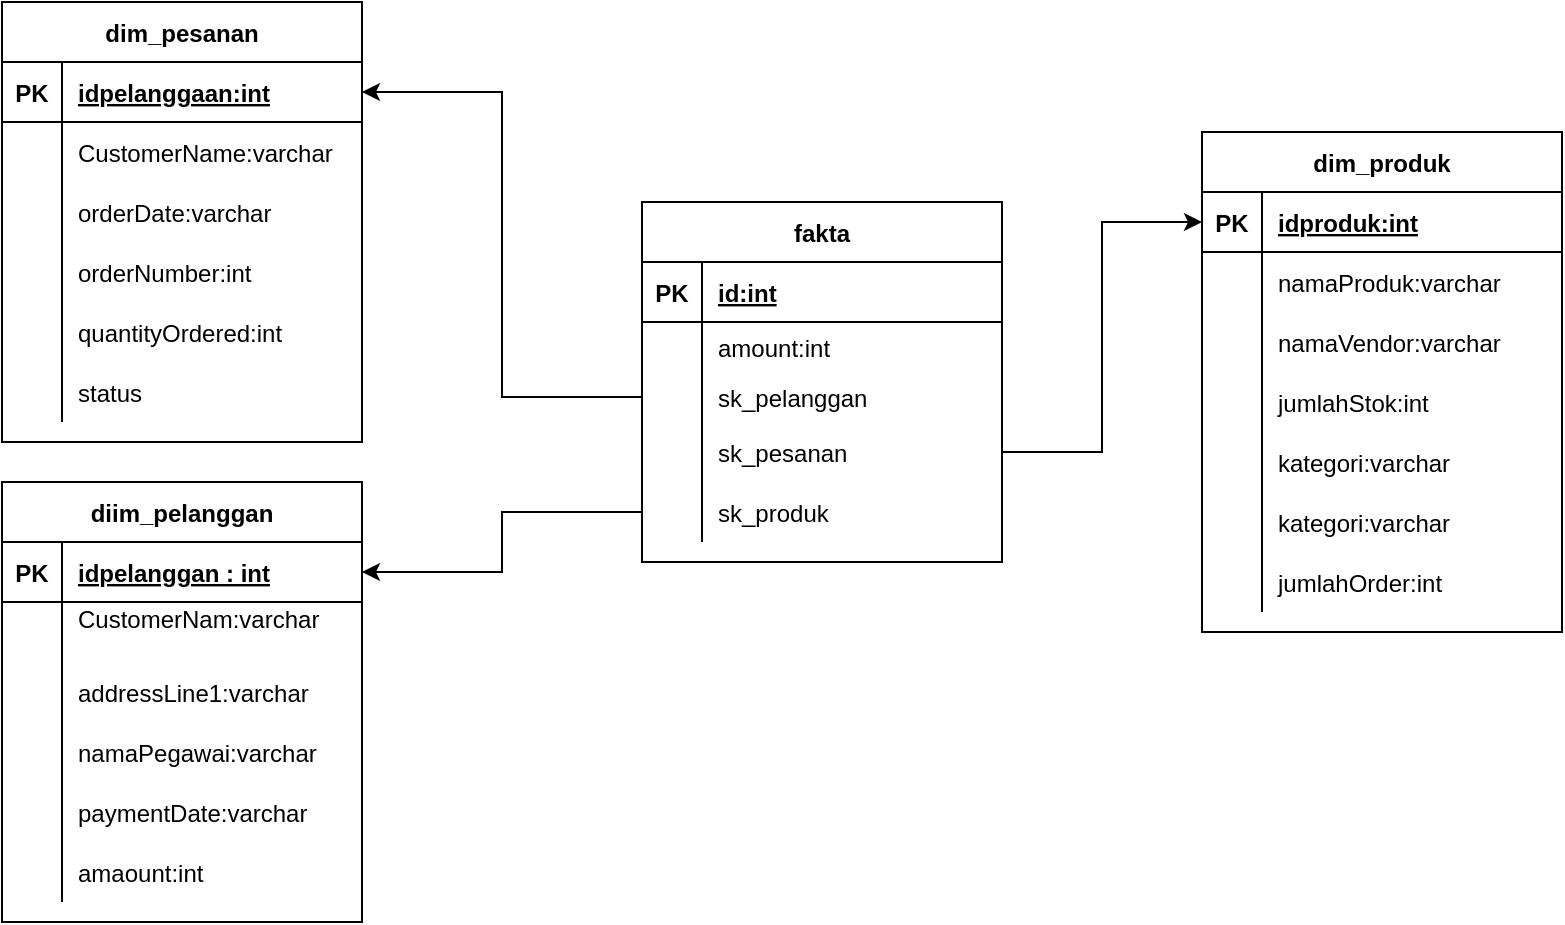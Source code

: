 <mxfile version="15.5.8" type="google"><diagram id="86Ov-sWh-ogsoyoVPQBx" name="Page-1"><mxGraphModel dx="1038" dy="579" grid="1" gridSize="10" guides="1" tooltips="1" connect="1" arrows="1" fold="1" page="1" pageScale="1" pageWidth="827" pageHeight="1169" math="0" shadow="0"><root><mxCell id="0"/><mxCell id="1" parent="0"/><mxCell id="U5oT4fYrcoWsapgMCx5_-1" value="diim_pelanggan" style="shape=table;startSize=30;container=1;collapsible=1;childLayout=tableLayout;fixedRows=1;rowLines=0;fontStyle=1;align=center;resizeLast=1;" vertex="1" parent="1"><mxGeometry x="80" y="470" width="180" height="220" as="geometry"/></mxCell><mxCell id="U5oT4fYrcoWsapgMCx5_-2" value="" style="shape=partialRectangle;collapsible=0;dropTarget=0;pointerEvents=0;fillColor=none;top=0;left=0;bottom=1;right=0;points=[[0,0.5],[1,0.5]];portConstraint=eastwest;" vertex="1" parent="U5oT4fYrcoWsapgMCx5_-1"><mxGeometry y="30" width="180" height="30" as="geometry"/></mxCell><mxCell id="U5oT4fYrcoWsapgMCx5_-3" value="PK" style="shape=partialRectangle;connectable=0;fillColor=none;top=0;left=0;bottom=0;right=0;fontStyle=1;overflow=hidden;" vertex="1" parent="U5oT4fYrcoWsapgMCx5_-2"><mxGeometry width="30" height="30" as="geometry"><mxRectangle width="30" height="30" as="alternateBounds"/></mxGeometry></mxCell><mxCell id="U5oT4fYrcoWsapgMCx5_-4" value="idpelanggan : int" style="shape=partialRectangle;connectable=0;fillColor=none;top=0;left=0;bottom=0;right=0;align=left;spacingLeft=6;fontStyle=5;overflow=hidden;" vertex="1" parent="U5oT4fYrcoWsapgMCx5_-2"><mxGeometry x="30" width="150" height="30" as="geometry"><mxRectangle width="150" height="30" as="alternateBounds"/></mxGeometry></mxCell><mxCell id="U5oT4fYrcoWsapgMCx5_-5" value="" style="shape=partialRectangle;collapsible=0;dropTarget=0;pointerEvents=0;fillColor=none;top=0;left=0;bottom=0;right=0;points=[[0,0.5],[1,0.5]];portConstraint=eastwest;" vertex="1" parent="U5oT4fYrcoWsapgMCx5_-1"><mxGeometry y="60" width="180" height="30" as="geometry"/></mxCell><mxCell id="U5oT4fYrcoWsapgMCx5_-6" value="" style="shape=partialRectangle;connectable=0;fillColor=none;top=0;left=0;bottom=0;right=0;editable=1;overflow=hidden;" vertex="1" parent="U5oT4fYrcoWsapgMCx5_-5"><mxGeometry width="30" height="30" as="geometry"><mxRectangle width="30" height="30" as="alternateBounds"/></mxGeometry></mxCell><mxCell id="U5oT4fYrcoWsapgMCx5_-7" value="CustomerNam:varchar&#10;" style="shape=partialRectangle;connectable=0;fillColor=none;top=0;left=0;bottom=0;right=0;align=left;spacingLeft=6;overflow=hidden;" vertex="1" parent="U5oT4fYrcoWsapgMCx5_-5"><mxGeometry x="30" width="150" height="30" as="geometry"><mxRectangle width="150" height="30" as="alternateBounds"/></mxGeometry></mxCell><mxCell id="U5oT4fYrcoWsapgMCx5_-8" value="" style="shape=partialRectangle;collapsible=0;dropTarget=0;pointerEvents=0;fillColor=none;top=0;left=0;bottom=0;right=0;points=[[0,0.5],[1,0.5]];portConstraint=eastwest;" vertex="1" parent="U5oT4fYrcoWsapgMCx5_-1"><mxGeometry y="90" width="180" height="30" as="geometry"/></mxCell><mxCell id="U5oT4fYrcoWsapgMCx5_-9" value="" style="shape=partialRectangle;connectable=0;fillColor=none;top=0;left=0;bottom=0;right=0;editable=1;overflow=hidden;" vertex="1" parent="U5oT4fYrcoWsapgMCx5_-8"><mxGeometry width="30" height="30" as="geometry"><mxRectangle width="30" height="30" as="alternateBounds"/></mxGeometry></mxCell><mxCell id="U5oT4fYrcoWsapgMCx5_-10" value="addressLine1:varchar" style="shape=partialRectangle;connectable=0;fillColor=none;top=0;left=0;bottom=0;right=0;align=left;spacingLeft=6;overflow=hidden;" vertex="1" parent="U5oT4fYrcoWsapgMCx5_-8"><mxGeometry x="30" width="150" height="30" as="geometry"><mxRectangle width="150" height="30" as="alternateBounds"/></mxGeometry></mxCell><mxCell id="U5oT4fYrcoWsapgMCx5_-11" value="" style="shape=partialRectangle;collapsible=0;dropTarget=0;pointerEvents=0;fillColor=none;top=0;left=0;bottom=0;right=0;points=[[0,0.5],[1,0.5]];portConstraint=eastwest;" vertex="1" parent="U5oT4fYrcoWsapgMCx5_-1"><mxGeometry y="120" width="180" height="30" as="geometry"/></mxCell><mxCell id="U5oT4fYrcoWsapgMCx5_-12" value="" style="shape=partialRectangle;connectable=0;fillColor=none;top=0;left=0;bottom=0;right=0;editable=1;overflow=hidden;" vertex="1" parent="U5oT4fYrcoWsapgMCx5_-11"><mxGeometry width="30" height="30" as="geometry"><mxRectangle width="30" height="30" as="alternateBounds"/></mxGeometry></mxCell><mxCell id="U5oT4fYrcoWsapgMCx5_-13" value="namaPegawai:varchar" style="shape=partialRectangle;connectable=0;fillColor=none;top=0;left=0;bottom=0;right=0;align=left;spacingLeft=6;overflow=hidden;" vertex="1" parent="U5oT4fYrcoWsapgMCx5_-11"><mxGeometry x="30" width="150" height="30" as="geometry"><mxRectangle width="150" height="30" as="alternateBounds"/></mxGeometry></mxCell><mxCell id="U5oT4fYrcoWsapgMCx5_-46" value="" style="shape=partialRectangle;collapsible=0;dropTarget=0;pointerEvents=0;fillColor=none;top=0;left=0;bottom=0;right=0;points=[[0,0.5],[1,0.5]];portConstraint=eastwest;" vertex="1" parent="U5oT4fYrcoWsapgMCx5_-1"><mxGeometry y="150" width="180" height="30" as="geometry"/></mxCell><mxCell id="U5oT4fYrcoWsapgMCx5_-47" value="" style="shape=partialRectangle;connectable=0;fillColor=none;top=0;left=0;bottom=0;right=0;editable=1;overflow=hidden;" vertex="1" parent="U5oT4fYrcoWsapgMCx5_-46"><mxGeometry width="30" height="30" as="geometry"><mxRectangle width="30" height="30" as="alternateBounds"/></mxGeometry></mxCell><mxCell id="U5oT4fYrcoWsapgMCx5_-48" value="paymentDate:varchar" style="shape=partialRectangle;connectable=0;fillColor=none;top=0;left=0;bottom=0;right=0;align=left;spacingLeft=6;overflow=hidden;" vertex="1" parent="U5oT4fYrcoWsapgMCx5_-46"><mxGeometry x="30" width="150" height="30" as="geometry"><mxRectangle width="150" height="30" as="alternateBounds"/></mxGeometry></mxCell><mxCell id="U5oT4fYrcoWsapgMCx5_-49" value="" style="shape=partialRectangle;collapsible=0;dropTarget=0;pointerEvents=0;fillColor=none;top=0;left=0;bottom=0;right=0;points=[[0,0.5],[1,0.5]];portConstraint=eastwest;" vertex="1" parent="U5oT4fYrcoWsapgMCx5_-1"><mxGeometry y="180" width="180" height="30" as="geometry"/></mxCell><mxCell id="U5oT4fYrcoWsapgMCx5_-50" value="" style="shape=partialRectangle;connectable=0;fillColor=none;top=0;left=0;bottom=0;right=0;editable=1;overflow=hidden;" vertex="1" parent="U5oT4fYrcoWsapgMCx5_-49"><mxGeometry width="30" height="30" as="geometry"><mxRectangle width="30" height="30" as="alternateBounds"/></mxGeometry></mxCell><mxCell id="U5oT4fYrcoWsapgMCx5_-51" value="amaount:int" style="shape=partialRectangle;connectable=0;fillColor=none;top=0;left=0;bottom=0;right=0;align=left;spacingLeft=6;overflow=hidden;" vertex="1" parent="U5oT4fYrcoWsapgMCx5_-49"><mxGeometry x="30" width="150" height="30" as="geometry"><mxRectangle width="150" height="30" as="alternateBounds"/></mxGeometry></mxCell><mxCell id="U5oT4fYrcoWsapgMCx5_-14" value="dim_pesanan" style="shape=table;startSize=30;container=1;collapsible=1;childLayout=tableLayout;fixedRows=1;rowLines=0;fontStyle=1;align=center;resizeLast=1;" vertex="1" parent="1"><mxGeometry x="80" y="230" width="180" height="220" as="geometry"/></mxCell><mxCell id="U5oT4fYrcoWsapgMCx5_-15" value="" style="shape=partialRectangle;collapsible=0;dropTarget=0;pointerEvents=0;fillColor=none;top=0;left=0;bottom=1;right=0;points=[[0,0.5],[1,0.5]];portConstraint=eastwest;" vertex="1" parent="U5oT4fYrcoWsapgMCx5_-14"><mxGeometry y="30" width="180" height="30" as="geometry"/></mxCell><mxCell id="U5oT4fYrcoWsapgMCx5_-16" value="PK" style="shape=partialRectangle;connectable=0;fillColor=none;top=0;left=0;bottom=0;right=0;fontStyle=1;overflow=hidden;" vertex="1" parent="U5oT4fYrcoWsapgMCx5_-15"><mxGeometry width="30" height="30" as="geometry"><mxRectangle width="30" height="30" as="alternateBounds"/></mxGeometry></mxCell><mxCell id="U5oT4fYrcoWsapgMCx5_-17" value="idpelanggaan:int" style="shape=partialRectangle;connectable=0;fillColor=none;top=0;left=0;bottom=0;right=0;align=left;spacingLeft=6;fontStyle=5;overflow=hidden;" vertex="1" parent="U5oT4fYrcoWsapgMCx5_-15"><mxGeometry x="30" width="150" height="30" as="geometry"><mxRectangle width="150" height="30" as="alternateBounds"/></mxGeometry></mxCell><mxCell id="U5oT4fYrcoWsapgMCx5_-18" value="" style="shape=partialRectangle;collapsible=0;dropTarget=0;pointerEvents=0;fillColor=none;top=0;left=0;bottom=0;right=0;points=[[0,0.5],[1,0.5]];portConstraint=eastwest;" vertex="1" parent="U5oT4fYrcoWsapgMCx5_-14"><mxGeometry y="60" width="180" height="30" as="geometry"/></mxCell><mxCell id="U5oT4fYrcoWsapgMCx5_-19" value="" style="shape=partialRectangle;connectable=0;fillColor=none;top=0;left=0;bottom=0;right=0;editable=1;overflow=hidden;" vertex="1" parent="U5oT4fYrcoWsapgMCx5_-18"><mxGeometry width="30" height="30" as="geometry"><mxRectangle width="30" height="30" as="alternateBounds"/></mxGeometry></mxCell><mxCell id="U5oT4fYrcoWsapgMCx5_-20" value="CustomerName:varchar" style="shape=partialRectangle;connectable=0;fillColor=none;top=0;left=0;bottom=0;right=0;align=left;spacingLeft=6;overflow=hidden;" vertex="1" parent="U5oT4fYrcoWsapgMCx5_-18"><mxGeometry x="30" width="150" height="30" as="geometry"><mxRectangle width="150" height="30" as="alternateBounds"/></mxGeometry></mxCell><mxCell id="U5oT4fYrcoWsapgMCx5_-21" value="" style="shape=partialRectangle;collapsible=0;dropTarget=0;pointerEvents=0;fillColor=none;top=0;left=0;bottom=0;right=0;points=[[0,0.5],[1,0.5]];portConstraint=eastwest;" vertex="1" parent="U5oT4fYrcoWsapgMCx5_-14"><mxGeometry y="90" width="180" height="30" as="geometry"/></mxCell><mxCell id="U5oT4fYrcoWsapgMCx5_-22" value="" style="shape=partialRectangle;connectable=0;fillColor=none;top=0;left=0;bottom=0;right=0;editable=1;overflow=hidden;" vertex="1" parent="U5oT4fYrcoWsapgMCx5_-21"><mxGeometry width="30" height="30" as="geometry"><mxRectangle width="30" height="30" as="alternateBounds"/></mxGeometry></mxCell><mxCell id="U5oT4fYrcoWsapgMCx5_-23" value="orderDate:varchar" style="shape=partialRectangle;connectable=0;fillColor=none;top=0;left=0;bottom=0;right=0;align=left;spacingLeft=6;overflow=hidden;" vertex="1" parent="U5oT4fYrcoWsapgMCx5_-21"><mxGeometry x="30" width="150" height="30" as="geometry"><mxRectangle width="150" height="30" as="alternateBounds"/></mxGeometry></mxCell><mxCell id="U5oT4fYrcoWsapgMCx5_-24" value="" style="shape=partialRectangle;collapsible=0;dropTarget=0;pointerEvents=0;fillColor=none;top=0;left=0;bottom=0;right=0;points=[[0,0.5],[1,0.5]];portConstraint=eastwest;" vertex="1" parent="U5oT4fYrcoWsapgMCx5_-14"><mxGeometry y="120" width="180" height="30" as="geometry"/></mxCell><mxCell id="U5oT4fYrcoWsapgMCx5_-25" value="" style="shape=partialRectangle;connectable=0;fillColor=none;top=0;left=0;bottom=0;right=0;editable=1;overflow=hidden;" vertex="1" parent="U5oT4fYrcoWsapgMCx5_-24"><mxGeometry width="30" height="30" as="geometry"><mxRectangle width="30" height="30" as="alternateBounds"/></mxGeometry></mxCell><mxCell id="U5oT4fYrcoWsapgMCx5_-26" value="orderNumber:int" style="shape=partialRectangle;connectable=0;fillColor=none;top=0;left=0;bottom=0;right=0;align=left;spacingLeft=6;overflow=hidden;" vertex="1" parent="U5oT4fYrcoWsapgMCx5_-24"><mxGeometry x="30" width="150" height="30" as="geometry"><mxRectangle width="150" height="30" as="alternateBounds"/></mxGeometry></mxCell><mxCell id="U5oT4fYrcoWsapgMCx5_-52" value="" style="shape=partialRectangle;collapsible=0;dropTarget=0;pointerEvents=0;fillColor=none;top=0;left=0;bottom=0;right=0;points=[[0,0.5],[1,0.5]];portConstraint=eastwest;" vertex="1" parent="U5oT4fYrcoWsapgMCx5_-14"><mxGeometry y="150" width="180" height="30" as="geometry"/></mxCell><mxCell id="U5oT4fYrcoWsapgMCx5_-53" value="" style="shape=partialRectangle;connectable=0;fillColor=none;top=0;left=0;bottom=0;right=0;editable=1;overflow=hidden;" vertex="1" parent="U5oT4fYrcoWsapgMCx5_-52"><mxGeometry width="30" height="30" as="geometry"><mxRectangle width="30" height="30" as="alternateBounds"/></mxGeometry></mxCell><mxCell id="U5oT4fYrcoWsapgMCx5_-54" value="quantityOrdered:int" style="shape=partialRectangle;connectable=0;fillColor=none;top=0;left=0;bottom=0;right=0;align=left;spacingLeft=6;overflow=hidden;" vertex="1" parent="U5oT4fYrcoWsapgMCx5_-52"><mxGeometry x="30" width="150" height="30" as="geometry"><mxRectangle width="150" height="30" as="alternateBounds"/></mxGeometry></mxCell><mxCell id="U5oT4fYrcoWsapgMCx5_-55" value="" style="shape=partialRectangle;collapsible=0;dropTarget=0;pointerEvents=0;fillColor=none;top=0;left=0;bottom=0;right=0;points=[[0,0.5],[1,0.5]];portConstraint=eastwest;" vertex="1" parent="U5oT4fYrcoWsapgMCx5_-14"><mxGeometry y="180" width="180" height="30" as="geometry"/></mxCell><mxCell id="U5oT4fYrcoWsapgMCx5_-56" value="" style="shape=partialRectangle;connectable=0;fillColor=none;top=0;left=0;bottom=0;right=0;editable=1;overflow=hidden;" vertex="1" parent="U5oT4fYrcoWsapgMCx5_-55"><mxGeometry width="30" height="30" as="geometry"><mxRectangle width="30" height="30" as="alternateBounds"/></mxGeometry></mxCell><mxCell id="U5oT4fYrcoWsapgMCx5_-57" value="status" style="shape=partialRectangle;connectable=0;fillColor=none;top=0;left=0;bottom=0;right=0;align=left;spacingLeft=6;overflow=hidden;" vertex="1" parent="U5oT4fYrcoWsapgMCx5_-55"><mxGeometry x="30" width="150" height="30" as="geometry"><mxRectangle width="150" height="30" as="alternateBounds"/></mxGeometry></mxCell><mxCell id="U5oT4fYrcoWsapgMCx5_-27" value="dim_produk" style="shape=table;startSize=30;container=1;collapsible=1;childLayout=tableLayout;fixedRows=1;rowLines=0;fontStyle=1;align=center;resizeLast=1;" vertex="1" parent="1"><mxGeometry x="680" y="295" width="180" height="250" as="geometry"/></mxCell><mxCell id="U5oT4fYrcoWsapgMCx5_-28" value="" style="shape=partialRectangle;collapsible=0;dropTarget=0;pointerEvents=0;fillColor=none;top=0;left=0;bottom=1;right=0;points=[[0,0.5],[1,0.5]];portConstraint=eastwest;" vertex="1" parent="U5oT4fYrcoWsapgMCx5_-27"><mxGeometry y="30" width="180" height="30" as="geometry"/></mxCell><mxCell id="U5oT4fYrcoWsapgMCx5_-29" value="PK" style="shape=partialRectangle;connectable=0;fillColor=none;top=0;left=0;bottom=0;right=0;fontStyle=1;overflow=hidden;" vertex="1" parent="U5oT4fYrcoWsapgMCx5_-28"><mxGeometry width="30" height="30" as="geometry"><mxRectangle width="30" height="30" as="alternateBounds"/></mxGeometry></mxCell><mxCell id="U5oT4fYrcoWsapgMCx5_-30" value="idproduk:int" style="shape=partialRectangle;connectable=0;fillColor=none;top=0;left=0;bottom=0;right=0;align=left;spacingLeft=6;fontStyle=5;overflow=hidden;" vertex="1" parent="U5oT4fYrcoWsapgMCx5_-28"><mxGeometry x="30" width="150" height="30" as="geometry"><mxRectangle width="150" height="30" as="alternateBounds"/></mxGeometry></mxCell><mxCell id="U5oT4fYrcoWsapgMCx5_-31" value="" style="shape=partialRectangle;collapsible=0;dropTarget=0;pointerEvents=0;fillColor=none;top=0;left=0;bottom=0;right=0;points=[[0,0.5],[1,0.5]];portConstraint=eastwest;" vertex="1" parent="U5oT4fYrcoWsapgMCx5_-27"><mxGeometry y="60" width="180" height="30" as="geometry"/></mxCell><mxCell id="U5oT4fYrcoWsapgMCx5_-32" value="" style="shape=partialRectangle;connectable=0;fillColor=none;top=0;left=0;bottom=0;right=0;editable=1;overflow=hidden;" vertex="1" parent="U5oT4fYrcoWsapgMCx5_-31"><mxGeometry width="30" height="30" as="geometry"><mxRectangle width="30" height="30" as="alternateBounds"/></mxGeometry></mxCell><mxCell id="U5oT4fYrcoWsapgMCx5_-33" value="namaProduk:varchar" style="shape=partialRectangle;connectable=0;fillColor=none;top=0;left=0;bottom=0;right=0;align=left;spacingLeft=6;overflow=hidden;" vertex="1" parent="U5oT4fYrcoWsapgMCx5_-31"><mxGeometry x="30" width="150" height="30" as="geometry"><mxRectangle width="150" height="30" as="alternateBounds"/></mxGeometry></mxCell><mxCell id="U5oT4fYrcoWsapgMCx5_-34" value="" style="shape=partialRectangle;collapsible=0;dropTarget=0;pointerEvents=0;fillColor=none;top=0;left=0;bottom=0;right=0;points=[[0,0.5],[1,0.5]];portConstraint=eastwest;" vertex="1" parent="U5oT4fYrcoWsapgMCx5_-27"><mxGeometry y="90" width="180" height="30" as="geometry"/></mxCell><mxCell id="U5oT4fYrcoWsapgMCx5_-35" value="" style="shape=partialRectangle;connectable=0;fillColor=none;top=0;left=0;bottom=0;right=0;editable=1;overflow=hidden;" vertex="1" parent="U5oT4fYrcoWsapgMCx5_-34"><mxGeometry width="30" height="30" as="geometry"><mxRectangle width="30" height="30" as="alternateBounds"/></mxGeometry></mxCell><mxCell id="U5oT4fYrcoWsapgMCx5_-36" value="namaVendor:varchar" style="shape=partialRectangle;connectable=0;fillColor=none;top=0;left=0;bottom=0;right=0;align=left;spacingLeft=6;overflow=hidden;" vertex="1" parent="U5oT4fYrcoWsapgMCx5_-34"><mxGeometry x="30" width="150" height="30" as="geometry"><mxRectangle width="150" height="30" as="alternateBounds"/></mxGeometry></mxCell><mxCell id="U5oT4fYrcoWsapgMCx5_-37" value="" style="shape=partialRectangle;collapsible=0;dropTarget=0;pointerEvents=0;fillColor=none;top=0;left=0;bottom=0;right=0;points=[[0,0.5],[1,0.5]];portConstraint=eastwest;" vertex="1" parent="U5oT4fYrcoWsapgMCx5_-27"><mxGeometry y="120" width="180" height="30" as="geometry"/></mxCell><mxCell id="U5oT4fYrcoWsapgMCx5_-38" value="" style="shape=partialRectangle;connectable=0;fillColor=none;top=0;left=0;bottom=0;right=0;editable=1;overflow=hidden;" vertex="1" parent="U5oT4fYrcoWsapgMCx5_-37"><mxGeometry width="30" height="30" as="geometry"><mxRectangle width="30" height="30" as="alternateBounds"/></mxGeometry></mxCell><mxCell id="U5oT4fYrcoWsapgMCx5_-39" value="jumlahStok:int" style="shape=partialRectangle;connectable=0;fillColor=none;top=0;left=0;bottom=0;right=0;align=left;spacingLeft=6;overflow=hidden;" vertex="1" parent="U5oT4fYrcoWsapgMCx5_-37"><mxGeometry x="30" width="150" height="30" as="geometry"><mxRectangle width="150" height="30" as="alternateBounds"/></mxGeometry></mxCell><mxCell id="U5oT4fYrcoWsapgMCx5_-43" value="" style="shape=partialRectangle;collapsible=0;dropTarget=0;pointerEvents=0;fillColor=none;top=0;left=0;bottom=0;right=0;points=[[0,0.5],[1,0.5]];portConstraint=eastwest;" vertex="1" parent="U5oT4fYrcoWsapgMCx5_-27"><mxGeometry y="150" width="180" height="30" as="geometry"/></mxCell><mxCell id="U5oT4fYrcoWsapgMCx5_-44" value="" style="shape=partialRectangle;connectable=0;fillColor=none;top=0;left=0;bottom=0;right=0;editable=1;overflow=hidden;" vertex="1" parent="U5oT4fYrcoWsapgMCx5_-43"><mxGeometry width="30" height="30" as="geometry"><mxRectangle width="30" height="30" as="alternateBounds"/></mxGeometry></mxCell><mxCell id="U5oT4fYrcoWsapgMCx5_-45" value="kategori:varchar" style="shape=partialRectangle;connectable=0;fillColor=none;top=0;left=0;bottom=0;right=0;align=left;spacingLeft=6;overflow=hidden;" vertex="1" parent="U5oT4fYrcoWsapgMCx5_-43"><mxGeometry x="30" width="150" height="30" as="geometry"><mxRectangle width="150" height="30" as="alternateBounds"/></mxGeometry></mxCell><mxCell id="U5oT4fYrcoWsapgMCx5_-58" value="" style="shape=partialRectangle;collapsible=0;dropTarget=0;pointerEvents=0;fillColor=none;top=0;left=0;bottom=0;right=0;points=[[0,0.5],[1,0.5]];portConstraint=eastwest;" vertex="1" parent="U5oT4fYrcoWsapgMCx5_-27"><mxGeometry y="180" width="180" height="30" as="geometry"/></mxCell><mxCell id="U5oT4fYrcoWsapgMCx5_-59" value="" style="shape=partialRectangle;connectable=0;fillColor=none;top=0;left=0;bottom=0;right=0;editable=1;overflow=hidden;" vertex="1" parent="U5oT4fYrcoWsapgMCx5_-58"><mxGeometry width="30" height="30" as="geometry"><mxRectangle width="30" height="30" as="alternateBounds"/></mxGeometry></mxCell><mxCell id="U5oT4fYrcoWsapgMCx5_-60" value="kategori:varchar" style="shape=partialRectangle;connectable=0;fillColor=none;top=0;left=0;bottom=0;right=0;align=left;spacingLeft=6;overflow=hidden;" vertex="1" parent="U5oT4fYrcoWsapgMCx5_-58"><mxGeometry x="30" width="150" height="30" as="geometry"><mxRectangle width="150" height="30" as="alternateBounds"/></mxGeometry></mxCell><mxCell id="U5oT4fYrcoWsapgMCx5_-61" value="" style="shape=partialRectangle;collapsible=0;dropTarget=0;pointerEvents=0;fillColor=none;top=0;left=0;bottom=0;right=0;points=[[0,0.5],[1,0.5]];portConstraint=eastwest;" vertex="1" parent="U5oT4fYrcoWsapgMCx5_-27"><mxGeometry y="210" width="180" height="30" as="geometry"/></mxCell><mxCell id="U5oT4fYrcoWsapgMCx5_-62" value="" style="shape=partialRectangle;connectable=0;fillColor=none;top=0;left=0;bottom=0;right=0;editable=1;overflow=hidden;" vertex="1" parent="U5oT4fYrcoWsapgMCx5_-61"><mxGeometry width="30" height="30" as="geometry"><mxRectangle width="30" height="30" as="alternateBounds"/></mxGeometry></mxCell><mxCell id="U5oT4fYrcoWsapgMCx5_-63" value="jumlahOrder:int" style="shape=partialRectangle;connectable=0;fillColor=none;top=0;left=0;bottom=0;right=0;align=left;spacingLeft=6;overflow=hidden;" vertex="1" parent="U5oT4fYrcoWsapgMCx5_-61"><mxGeometry x="30" width="150" height="30" as="geometry"><mxRectangle width="150" height="30" as="alternateBounds"/></mxGeometry></mxCell><mxCell id="U5oT4fYrcoWsapgMCx5_-64" value="fakta" style="shape=table;startSize=30;container=1;collapsible=1;childLayout=tableLayout;fixedRows=1;rowLines=0;fontStyle=1;align=center;resizeLast=1;" vertex="1" parent="1"><mxGeometry x="400" y="330" width="180" height="180" as="geometry"/></mxCell><mxCell id="U5oT4fYrcoWsapgMCx5_-65" value="" style="shape=partialRectangle;collapsible=0;dropTarget=0;pointerEvents=0;fillColor=none;top=0;left=0;bottom=1;right=0;points=[[0,0.5],[1,0.5]];portConstraint=eastwest;" vertex="1" parent="U5oT4fYrcoWsapgMCx5_-64"><mxGeometry y="30" width="180" height="30" as="geometry"/></mxCell><mxCell id="U5oT4fYrcoWsapgMCx5_-66" value="PK" style="shape=partialRectangle;connectable=0;fillColor=none;top=0;left=0;bottom=0;right=0;fontStyle=1;overflow=hidden;" vertex="1" parent="U5oT4fYrcoWsapgMCx5_-65"><mxGeometry width="30" height="30" as="geometry"><mxRectangle width="30" height="30" as="alternateBounds"/></mxGeometry></mxCell><mxCell id="U5oT4fYrcoWsapgMCx5_-67" value="id:int" style="shape=partialRectangle;connectable=0;fillColor=none;top=0;left=0;bottom=0;right=0;align=left;spacingLeft=6;fontStyle=5;overflow=hidden;" vertex="1" parent="U5oT4fYrcoWsapgMCx5_-65"><mxGeometry x="30" width="150" height="30" as="geometry"><mxRectangle width="150" height="30" as="alternateBounds"/></mxGeometry></mxCell><mxCell id="U5oT4fYrcoWsapgMCx5_-68" value="" style="shape=partialRectangle;collapsible=0;dropTarget=0;pointerEvents=0;fillColor=none;top=0;left=0;bottom=0;right=0;points=[[0,0.5],[1,0.5]];portConstraint=eastwest;" vertex="1" parent="U5oT4fYrcoWsapgMCx5_-64"><mxGeometry y="60" width="180" height="25" as="geometry"/></mxCell><mxCell id="U5oT4fYrcoWsapgMCx5_-69" value="" style="shape=partialRectangle;connectable=0;fillColor=none;top=0;left=0;bottom=0;right=0;editable=1;overflow=hidden;" vertex="1" parent="U5oT4fYrcoWsapgMCx5_-68"><mxGeometry width="30" height="25" as="geometry"><mxRectangle width="30" height="25" as="alternateBounds"/></mxGeometry></mxCell><mxCell id="U5oT4fYrcoWsapgMCx5_-70" value="amount:int" style="shape=partialRectangle;connectable=0;fillColor=none;top=0;left=0;bottom=0;right=0;align=left;spacingLeft=6;overflow=hidden;" vertex="1" parent="U5oT4fYrcoWsapgMCx5_-68"><mxGeometry x="30" width="150" height="25" as="geometry"><mxRectangle width="150" height="25" as="alternateBounds"/></mxGeometry></mxCell><mxCell id="U5oT4fYrcoWsapgMCx5_-77" value="" style="shape=partialRectangle;collapsible=0;dropTarget=0;pointerEvents=0;fillColor=none;top=0;left=0;bottom=0;right=0;points=[[0,0.5],[1,0.5]];portConstraint=eastwest;" vertex="1" parent="U5oT4fYrcoWsapgMCx5_-64"><mxGeometry y="85" width="180" height="25" as="geometry"/></mxCell><mxCell id="U5oT4fYrcoWsapgMCx5_-78" value="" style="shape=partialRectangle;connectable=0;fillColor=none;top=0;left=0;bottom=0;right=0;editable=1;overflow=hidden;" vertex="1" parent="U5oT4fYrcoWsapgMCx5_-77"><mxGeometry width="30" height="25" as="geometry"><mxRectangle width="30" height="25" as="alternateBounds"/></mxGeometry></mxCell><mxCell id="U5oT4fYrcoWsapgMCx5_-79" value="sk_pelanggan" style="shape=partialRectangle;connectable=0;fillColor=none;top=0;left=0;bottom=0;right=0;align=left;spacingLeft=6;overflow=hidden;" vertex="1" parent="U5oT4fYrcoWsapgMCx5_-77"><mxGeometry x="30" width="150" height="25" as="geometry"><mxRectangle width="150" height="25" as="alternateBounds"/></mxGeometry></mxCell><mxCell id="U5oT4fYrcoWsapgMCx5_-71" value="" style="shape=partialRectangle;collapsible=0;dropTarget=0;pointerEvents=0;fillColor=none;top=0;left=0;bottom=0;right=0;points=[[0,0.5],[1,0.5]];portConstraint=eastwest;" vertex="1" parent="U5oT4fYrcoWsapgMCx5_-64"><mxGeometry y="110" width="180" height="30" as="geometry"/></mxCell><mxCell id="U5oT4fYrcoWsapgMCx5_-72" value="" style="shape=partialRectangle;connectable=0;fillColor=none;top=0;left=0;bottom=0;right=0;editable=1;overflow=hidden;" vertex="1" parent="U5oT4fYrcoWsapgMCx5_-71"><mxGeometry width="30" height="30" as="geometry"><mxRectangle width="30" height="30" as="alternateBounds"/></mxGeometry></mxCell><mxCell id="U5oT4fYrcoWsapgMCx5_-73" value="sk_pesanan" style="shape=partialRectangle;connectable=0;fillColor=none;top=0;left=0;bottom=0;right=0;align=left;spacingLeft=6;overflow=hidden;" vertex="1" parent="U5oT4fYrcoWsapgMCx5_-71"><mxGeometry x="30" width="150" height="30" as="geometry"><mxRectangle width="150" height="30" as="alternateBounds"/></mxGeometry></mxCell><mxCell id="U5oT4fYrcoWsapgMCx5_-74" value="" style="shape=partialRectangle;collapsible=0;dropTarget=0;pointerEvents=0;fillColor=none;top=0;left=0;bottom=0;right=0;points=[[0,0.5],[1,0.5]];portConstraint=eastwest;" vertex="1" parent="U5oT4fYrcoWsapgMCx5_-64"><mxGeometry y="140" width="180" height="30" as="geometry"/></mxCell><mxCell id="U5oT4fYrcoWsapgMCx5_-75" value="" style="shape=partialRectangle;connectable=0;fillColor=none;top=0;left=0;bottom=0;right=0;editable=1;overflow=hidden;" vertex="1" parent="U5oT4fYrcoWsapgMCx5_-74"><mxGeometry width="30" height="30" as="geometry"><mxRectangle width="30" height="30" as="alternateBounds"/></mxGeometry></mxCell><mxCell id="U5oT4fYrcoWsapgMCx5_-76" value="sk_produk" style="shape=partialRectangle;connectable=0;fillColor=none;top=0;left=0;bottom=0;right=0;align=left;spacingLeft=6;overflow=hidden;" vertex="1" parent="U5oT4fYrcoWsapgMCx5_-74"><mxGeometry x="30" width="150" height="30" as="geometry"><mxRectangle width="150" height="30" as="alternateBounds"/></mxGeometry></mxCell><mxCell id="U5oT4fYrcoWsapgMCx5_-81" style="edgeStyle=orthogonalEdgeStyle;rounded=0;orthogonalLoop=1;jettySize=auto;html=1;exitX=0;exitY=0.5;exitDx=0;exitDy=0;entryX=1;entryY=0.5;entryDx=0;entryDy=0;" edge="1" parent="1" source="U5oT4fYrcoWsapgMCx5_-77" target="U5oT4fYrcoWsapgMCx5_-15"><mxGeometry relative="1" as="geometry"/></mxCell><mxCell id="U5oT4fYrcoWsapgMCx5_-82" style="edgeStyle=orthogonalEdgeStyle;rounded=0;orthogonalLoop=1;jettySize=auto;html=1;entryX=0;entryY=0.5;entryDx=0;entryDy=0;" edge="1" parent="1" source="U5oT4fYrcoWsapgMCx5_-71" target="U5oT4fYrcoWsapgMCx5_-28"><mxGeometry relative="1" as="geometry"/></mxCell><mxCell id="U5oT4fYrcoWsapgMCx5_-83" style="edgeStyle=orthogonalEdgeStyle;rounded=0;orthogonalLoop=1;jettySize=auto;html=1;entryX=1;entryY=0.5;entryDx=0;entryDy=0;" edge="1" parent="1" source="U5oT4fYrcoWsapgMCx5_-74" target="U5oT4fYrcoWsapgMCx5_-2"><mxGeometry relative="1" as="geometry"/></mxCell></root></mxGraphModel></diagram></mxfile>
